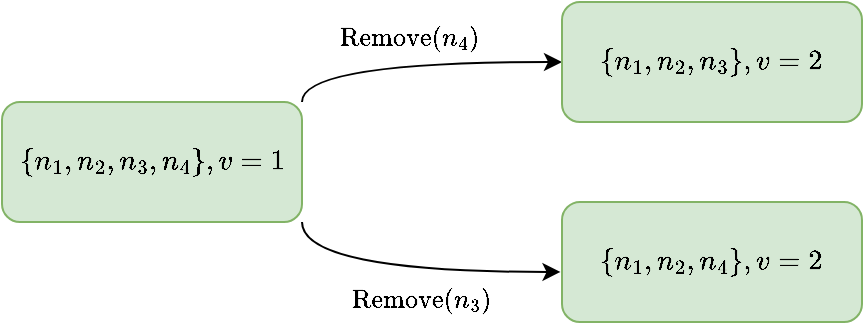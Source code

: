 <mxfile version="26.1.1">
  <diagram name="Page-1" id="Oi8bX6DlbFnigaaQneFw">
    <mxGraphModel dx="975" dy="666" grid="1" gridSize="10" guides="1" tooltips="1" connect="1" arrows="1" fold="1" page="1" pageScale="1" pageWidth="580" pageHeight="280" math="1" shadow="0">
      <root>
        <mxCell id="0" />
        <mxCell id="1" parent="0" />
        <mxCell id="0aJdYBLg2AdZzgk3SdUu-4" style="edgeStyle=orthogonalEdgeStyle;rounded=0;orthogonalLoop=1;jettySize=auto;html=1;exitX=1;exitY=0;exitDx=0;exitDy=0;entryX=0;entryY=0.5;entryDx=0;entryDy=0;curved=1;" parent="1" source="0aJdYBLg2AdZzgk3SdUu-1" target="0aJdYBLg2AdZzgk3SdUu-2" edge="1">
          <mxGeometry relative="1" as="geometry" />
        </mxCell>
        <mxCell id="0aJdYBLg2AdZzgk3SdUu-6" value="$$\text{Remove}(n_4)$$" style="edgeLabel;html=1;align=center;verticalAlign=middle;resizable=0;points=[];labelBackgroundColor=none;" parent="0aJdYBLg2AdZzgk3SdUu-4" vertex="1" connectable="0">
          <mxGeometry x="0.101" y="-3" relative="1" as="geometry">
            <mxPoint x="-10" y="-15" as="offset" />
          </mxGeometry>
        </mxCell>
        <mxCell id="0aJdYBLg2AdZzgk3SdUu-1" value="$$\{n_1,n_2,n_3,n_4\}, v=1$$" style="rounded=1;whiteSpace=wrap;html=1;fillColor=#d5e8d4;strokeColor=#82b366;" parent="1" vertex="1">
          <mxGeometry x="70" y="110" width="150" height="60" as="geometry" />
        </mxCell>
        <mxCell id="0aJdYBLg2AdZzgk3SdUu-2" value="$$\{n_1,n_2,n_3\},v=2$$" style="rounded=1;whiteSpace=wrap;html=1;fillColor=#d5e8d4;strokeColor=#82b366;" parent="1" vertex="1">
          <mxGeometry x="350" y="60" width="150" height="60" as="geometry" />
        </mxCell>
        <mxCell id="0aJdYBLg2AdZzgk3SdUu-3" value="$$\{n_1,n_2,n_4\},v=2$$" style="rounded=1;whiteSpace=wrap;html=1;fillColor=#d5e8d4;strokeColor=#82b366;" parent="1" vertex="1">
          <mxGeometry x="350" y="160" width="150" height="60" as="geometry" />
        </mxCell>
        <mxCell id="0aJdYBLg2AdZzgk3SdUu-5" style="edgeStyle=orthogonalEdgeStyle;rounded=0;orthogonalLoop=1;jettySize=auto;html=1;exitX=1;exitY=1;exitDx=0;exitDy=0;entryX=-0.005;entryY=0.583;entryDx=0;entryDy=0;entryPerimeter=0;elbow=vertical;curved=1;" parent="1" source="0aJdYBLg2AdZzgk3SdUu-1" target="0aJdYBLg2AdZzgk3SdUu-3" edge="1">
          <mxGeometry relative="1" as="geometry" />
        </mxCell>
        <mxCell id="0aJdYBLg2AdZzgk3SdUu-7" value="$$\text{Remove}(n_3)$$" style="edgeLabel;html=1;align=center;verticalAlign=middle;resizable=0;points=[];labelBackgroundColor=none;" parent="0aJdYBLg2AdZzgk3SdUu-5" vertex="1" connectable="0">
          <mxGeometry x="0.381" y="-1" relative="1" as="geometry">
            <mxPoint x="-23" y="13" as="offset" />
          </mxGeometry>
        </mxCell>
      </root>
    </mxGraphModel>
  </diagram>
</mxfile>
